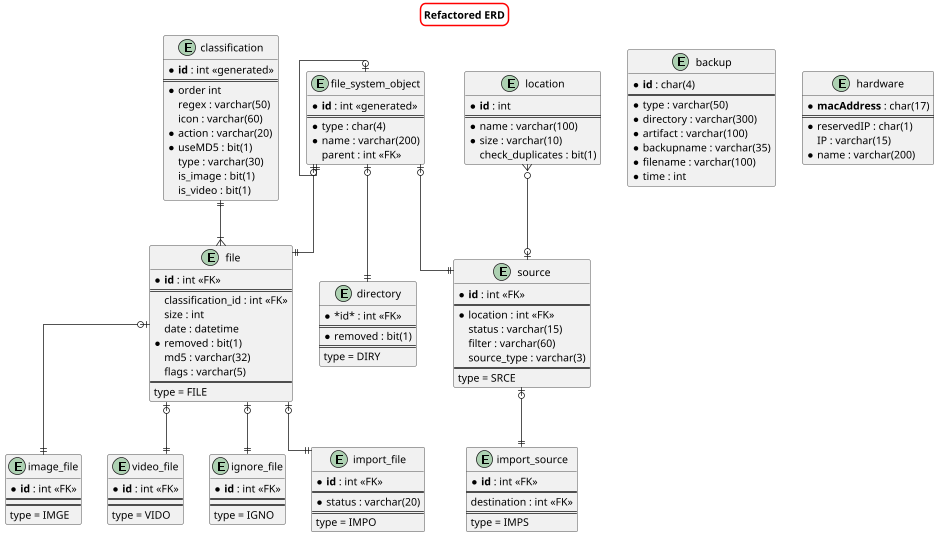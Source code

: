 @startuml
skinparam titleBorderRoundCorner 15
skinparam titleBorderThickness 2
skinparam titleBorderColor red
title Refactored ERD
skinparam linetype ortho
scale 0.75

entity file_system_object {
* **id** : int <<generated>>
==
* type : char(4)
* name : varchar(200)
  parent : int <<FK>>
}

entity file {
   * **id** : int <<FK>>
   ==
   classification_id : int <<FK>>
   size : int
   date : datetime
   * removed : bit(1)
   md5 : varchar(32)
   flags : varchar(5)
   ==
   type = FILE
}

entity image_file {
   * **id** : int <<FK>>
   ==
   ==
   type = IMGE
}

entity video_file {
   * **id** : int <<FK>>
   ==
   ==
   type = VIDO
}

entity directory {
  * *id* : int <<FK>>
  ==
  * removed : bit(1)
  ==
  type = DIRY
}

entity source {
  * **id** : int <<FK>>
  ==
  * location : int <<FK>>
  status : varchar(15)
  filter : varchar(60)
  source_type : varchar(3)
  ==
  type = SRCE
}


entity import_source {
  * **id** : int <<FK>>
  ==
  destination : int <<FK>>
  ==
  type = IMPS
}

entity classification {
  * **id** : int <<generated>>
  ==
  * order int
  regex : varchar(50)
  icon : varchar(60)
  * action : varchar(20)
  * useMD5 : bit(1)
  type : varchar(30)
  is_image : bit(1)
  is_video : bit(1)
}

entity backup {
  * **id** : char(4)
  ==
  * type : varchar(50)
  * directory : varchar(300)
  * artifact : varchar(100)
  * backupname : varchar(35)
  * filename : varchar(100)
  * time : int
}

entity hardware {
  * **macAddress** : char(17)
  ==
  * reservedIP : char(1)
  IP : varchar(15)
  * name : varchar(200)
}

entity location {
  * **id** : int
  ==
  * name : varchar(100)
  * size : varchar(10)
  check_duplicates : bit(1)
}

entity ignore_file {
  * **id** : int <<FK>>
  ==
  ==
  type = IGNO
}

entity import_file {
  * **id** : int <<FK>>
  ==
  * status : varchar(20)
  ==
  type = IMPO
}

file_system_object |o--|| file_system_object
file_system_object |o--|| file
file_system_object |o--|| directory
file_system_object |o--|| source
file |o--|| image_file
file |o--|| video_file
file |o--|| ignore_file
file |o--|| import_file
source |o--|| import_source
classification ||--|{ file
location }o--o| source
@enduml
